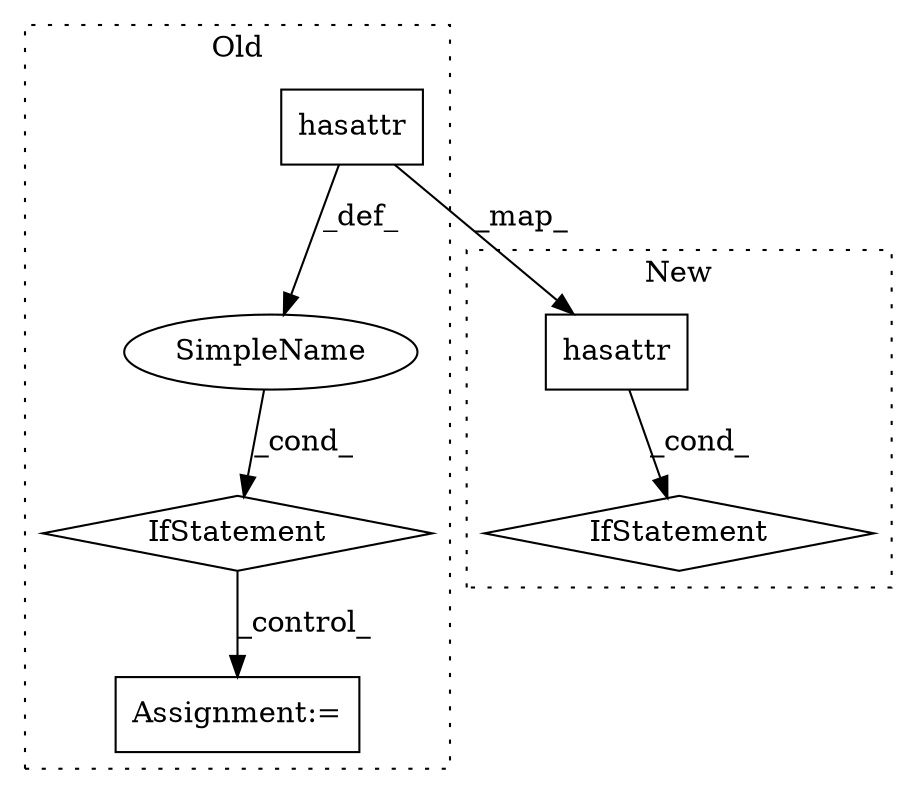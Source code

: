digraph G {
subgraph cluster0 {
1 [label="hasattr" a="32" s="1821,1848" l="8,1" shape="box"];
4 [label="IfStatement" a="25" s="1817,1897" l="4,2" shape="diamond"];
5 [label="Assignment:=" a="7" s="2312" l="39" shape="box"];
6 [label="SimpleName" a="42" s="" l="" shape="ellipse"];
label = "Old";
style="dotted";
}
subgraph cluster1 {
2 [label="hasattr" a="32" s="1789,1816" l="8,1" shape="box"];
3 [label="IfStatement" a="25" s="1785,1817" l="4,2" shape="diamond"];
label = "New";
style="dotted";
}
1 -> 2 [label="_map_"];
1 -> 6 [label="_def_"];
2 -> 3 [label="_cond_"];
4 -> 5 [label="_control_"];
6 -> 4 [label="_cond_"];
}